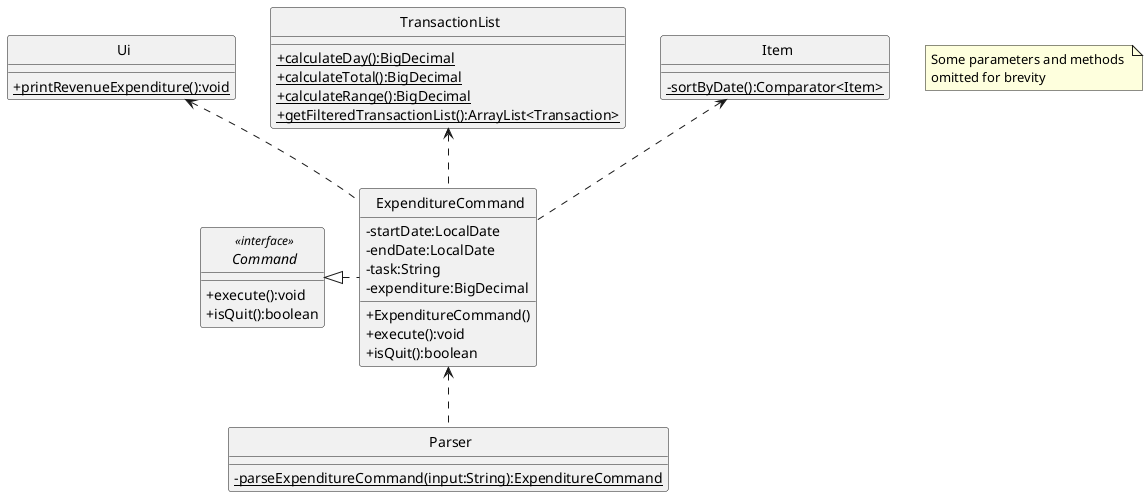 @startuml
'https://plantuml.com/class-diagram
skinparam classAttributeIconSize 0
skinparam CircledCharacterFontSize 0
skinparam CircledCharacterRadius 0

interface Command
class Ui
class TransactionList
class ExpenditureCommand
class Parser
class Item

ExpenditureCommand <.. Parser
Command <|. ExpenditureCommand
Ui <.. ExpenditureCommand
TransactionList <.. ExpenditureCommand
Item <.. ExpenditureCommand

interface Command <<interface>> {
    +execute():void
    +isQuit():boolean
}

class ExpenditureCommand {
    -startDate:LocalDate
    -endDate:LocalDate
    -task:String
    -expenditure:BigDecimal
    +ExpenditureCommand()
    +execute():void
    +isQuit():boolean
}

class Ui {
    {static}+printRevenueExpenditure():void
}

class Parser {
    {static}-parseExpenditureCommand(input:String):ExpenditureCommand
}

class TransactionList {
    {static}+calculateDay():BigDecimal
    {static}+calculateTotal():BigDecimal
    {static}+calculateRange():BigDecimal
    {static}+getFilteredTransactionList():ArrayList<Transaction>
}

class Item {
    {static}-sortByDate():Comparator<Item>
}

note "Some parameters and methods \nomitted for brevity" as n1
@enduml

@startuml
hide footbox
participant "SuperTracker" as SuperTracker <<class>> #f5e3a9
participant ":ExpenditureCommand" as ExpenditureCommand #cbf7f4
participant "TransactionList" as TransactionList <<class>> #d5eac2
participant "Ui" as Ui <<class>> #e5c2ea
participant "Collections" as Collections <<class>> #ffcdd6

SuperTracker -> ExpenditureCommand : execute()
activate ExpenditureCommand #cbf7f4
alt task is "today"
    ExpenditureCommand -> TransactionList : calculateDay()
    activate TransactionList #d5eac2
    TransactionList -> ExpenditureCommand : expenditure:BigDecimal
    deactivate TransactionList

else task is "total"
    ExpenditureCommand -> TransactionList : calculateTotal()
    activate TransactionList #d5eac2
    TransactionList -> ExpenditureCommand : expenditure:BigDecimal
    deactivate TransactionList

else task is "day"
    ExpenditureCommand -> TransactionList : calculateDay()
    activate TransactionList #d5eac2
    TransactionList -> ExpenditureCommand : expenditure:BigDecimal
    deactivate TransactionList

else task is "range"
    ExpenditureCommand -> TransactionList : calculateRange()
    activate TransactionList #d5eac2
    TransactionList -> ExpenditureCommand : expenditure:BigDecimal
    deactivate TransactionList
end
note right : some parameters and methods \n are omitted for brevity

ExpenditureCommand -> TransactionList : getFilteredTransactionList()
activate TransactionList #d5eac2
TransactionList -> ExpenditureCommand : filteredList:ArrayList<Transaction>
deactivate TransactionList

ExpenditureCommand -> ExpenditureCommand : sort()
note right : Transactions sorted by date

ExpenditureCommand -> Collections : reverse(filteredList:ArrayList<Transaction>)
activate Collections #ffcdd6
Collections -> ExpenditureCommand
deactivate Collections

ExpenditureCommand -> Ui : printRevenueExpenditure()
activate Ui #e5c2ea
Ui -> ExpenditureCommand
deactivate Ui

ExpenditureCommand -> SuperTracker
deactivate ExpenditureCommand

@enduml